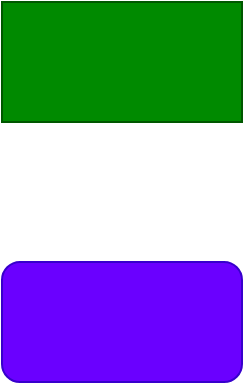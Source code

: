 <mxfile>
    <diagram id="QeEZ0qVHlSJA5Ud_IZ19" name="Page-1">
        <mxGraphModel dx="325" dy="707" grid="1" gridSize="10" guides="1" tooltips="1" connect="1" arrows="1" fold="1" page="1" pageScale="1" pageWidth="850" pageHeight="1100" math="0" shadow="0">
            <root>
                <mxCell id="0"/>
                <mxCell id="1" parent="0"/>
                <mxCell id="2" value="" style="rounded=0;whiteSpace=wrap;html=1;fillColor=#008a00;fontColor=#ffffff;strokeColor=#005700;" vertex="1" parent="1">
                    <mxGeometry x="120" y="50" width="120" height="60" as="geometry"/>
                </mxCell>
                <mxCell id="3" value="" style="rounded=1;whiteSpace=wrap;html=1;fillColor=#6a00ff;fontColor=#ffffff;strokeColor=#3700CC;" vertex="1" parent="1">
                    <mxGeometry x="120" y="180" width="120" height="60" as="geometry"/>
                </mxCell>
            </root>
        </mxGraphModel>
    </diagram>
</mxfile>